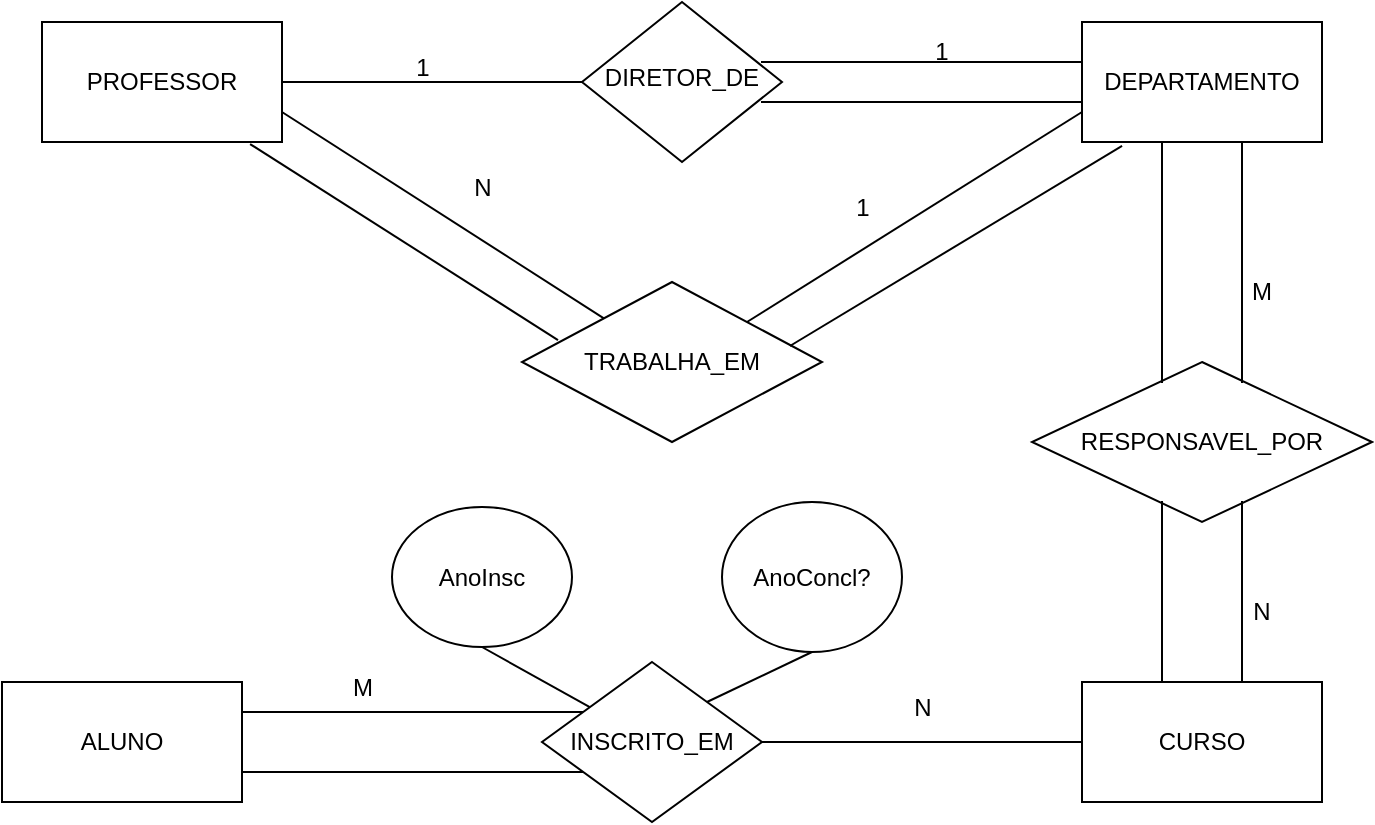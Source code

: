 <mxfile version="23.1.5" type="github">
  <diagram id="C5RBs43oDa-KdzZeNtuy" name="Page-1">
    <mxGraphModel dx="740" dy="685" grid="1" gridSize="10" guides="1" tooltips="1" connect="1" arrows="1" fold="1" page="1" pageScale="1" pageWidth="827" pageHeight="1169" math="0" shadow="0">
      <root>
        <mxCell id="WIyWlLk6GJQsqaUBKTNV-0" />
        <mxCell id="WIyWlLk6GJQsqaUBKTNV-1" parent="WIyWlLk6GJQsqaUBKTNV-0" />
        <mxCell id="WIyWlLk6GJQsqaUBKTNV-6" value="DIRETOR_DE" style="rhombus;whiteSpace=wrap;html=1;shadow=0;fontFamily=Helvetica;fontSize=12;align=center;strokeWidth=1;spacing=6;spacingTop=-4;" parent="WIyWlLk6GJQsqaUBKTNV-1" vertex="1">
          <mxGeometry x="340" y="40" width="100" height="80" as="geometry" />
        </mxCell>
        <mxCell id="EHrSmvZBz3Q3CxZcsqxm-1" value="PROFESSOR" style="rounded=0;whiteSpace=wrap;html=1;" vertex="1" parent="WIyWlLk6GJQsqaUBKTNV-1">
          <mxGeometry x="70" y="50" width="120" height="60" as="geometry" />
        </mxCell>
        <mxCell id="EHrSmvZBz3Q3CxZcsqxm-4" value="1" style="text;html=1;align=center;verticalAlign=middle;resizable=0;points=[];autosize=1;strokeColor=none;fillColor=none;" vertex="1" parent="WIyWlLk6GJQsqaUBKTNV-1">
          <mxGeometry x="245" y="58" width="30" height="30" as="geometry" />
        </mxCell>
        <mxCell id="EHrSmvZBz3Q3CxZcsqxm-5" value="DEPARTAMENTO" style="rounded=0;whiteSpace=wrap;html=1;" vertex="1" parent="WIyWlLk6GJQsqaUBKTNV-1">
          <mxGeometry x="590" y="50" width="120" height="60" as="geometry" />
        </mxCell>
        <mxCell id="EHrSmvZBz3Q3CxZcsqxm-6" value="" style="endArrow=none;html=1;rounded=0;exitX=1;exitY=0.5;exitDx=0;exitDy=0;entryX=0;entryY=0.5;entryDx=0;entryDy=0;" edge="1" parent="WIyWlLk6GJQsqaUBKTNV-1" source="EHrSmvZBz3Q3CxZcsqxm-1" target="WIyWlLk6GJQsqaUBKTNV-6">
          <mxGeometry width="50" height="50" relative="1" as="geometry">
            <mxPoint x="360" y="280" as="sourcePoint" />
            <mxPoint x="410" y="230" as="targetPoint" />
          </mxGeometry>
        </mxCell>
        <mxCell id="EHrSmvZBz3Q3CxZcsqxm-9" value="" style="shape=partialRectangle;whiteSpace=wrap;html=1;left=0;right=0;fillColor=none;" vertex="1" parent="WIyWlLk6GJQsqaUBKTNV-1">
          <mxGeometry x="430" y="70" width="160" height="20" as="geometry" />
        </mxCell>
        <mxCell id="EHrSmvZBz3Q3CxZcsqxm-10" value="RESPONSAVEL_POR" style="rhombus;whiteSpace=wrap;html=1;" vertex="1" parent="WIyWlLk6GJQsqaUBKTNV-1">
          <mxGeometry x="565" y="220" width="170" height="80" as="geometry" />
        </mxCell>
        <mxCell id="EHrSmvZBz3Q3CxZcsqxm-11" value="" style="shape=partialRectangle;whiteSpace=wrap;html=1;left=0;right=0;fillColor=none;direction=south;" vertex="1" parent="WIyWlLk6GJQsqaUBKTNV-1">
          <mxGeometry x="630" y="110" width="40" height="120" as="geometry" />
        </mxCell>
        <mxCell id="EHrSmvZBz3Q3CxZcsqxm-12" value="CURSO" style="rounded=0;whiteSpace=wrap;html=1;" vertex="1" parent="WIyWlLk6GJQsqaUBKTNV-1">
          <mxGeometry x="590" y="380" width="120" height="60" as="geometry" />
        </mxCell>
        <mxCell id="EHrSmvZBz3Q3CxZcsqxm-13" value="" style="shape=partialRectangle;whiteSpace=wrap;html=1;left=0;right=0;fillColor=none;direction=south;" vertex="1" parent="WIyWlLk6GJQsqaUBKTNV-1">
          <mxGeometry x="630" y="290" width="40" height="90" as="geometry" />
        </mxCell>
        <mxCell id="EHrSmvZBz3Q3CxZcsqxm-15" value="M" style="text;html=1;align=center;verticalAlign=middle;whiteSpace=wrap;rounded=0;" vertex="1" parent="WIyWlLk6GJQsqaUBKTNV-1">
          <mxGeometry x="650" y="170" width="60" height="30" as="geometry" />
        </mxCell>
        <mxCell id="EHrSmvZBz3Q3CxZcsqxm-16" value="N" style="text;html=1;align=center;verticalAlign=middle;whiteSpace=wrap;rounded=0;" vertex="1" parent="WIyWlLk6GJQsqaUBKTNV-1">
          <mxGeometry x="650" y="330" width="60" height="30" as="geometry" />
        </mxCell>
        <mxCell id="EHrSmvZBz3Q3CxZcsqxm-17" value="1" style="text;html=1;align=center;verticalAlign=middle;whiteSpace=wrap;rounded=0;" vertex="1" parent="WIyWlLk6GJQsqaUBKTNV-1">
          <mxGeometry x="490" y="50" width="60" height="30" as="geometry" />
        </mxCell>
        <mxCell id="EHrSmvZBz3Q3CxZcsqxm-18" value="INSCRITO_EM" style="rhombus;whiteSpace=wrap;html=1;" vertex="1" parent="WIyWlLk6GJQsqaUBKTNV-1">
          <mxGeometry x="320" y="370" width="110" height="80" as="geometry" />
        </mxCell>
        <mxCell id="EHrSmvZBz3Q3CxZcsqxm-19" value="" style="endArrow=none;html=1;rounded=0;exitX=1;exitY=0.5;exitDx=0;exitDy=0;entryX=0;entryY=0.5;entryDx=0;entryDy=0;" edge="1" parent="WIyWlLk6GJQsqaUBKTNV-1" source="EHrSmvZBz3Q3CxZcsqxm-18" target="EHrSmvZBz3Q3CxZcsqxm-12">
          <mxGeometry width="50" height="50" relative="1" as="geometry">
            <mxPoint x="360" y="280" as="sourcePoint" />
            <mxPoint x="410" y="230" as="targetPoint" />
          </mxGeometry>
        </mxCell>
        <mxCell id="EHrSmvZBz3Q3CxZcsqxm-20" value="AnoInsc" style="ellipse;whiteSpace=wrap;html=1;" vertex="1" parent="WIyWlLk6GJQsqaUBKTNV-1">
          <mxGeometry x="245" y="292.5" width="90" height="70" as="geometry" />
        </mxCell>
        <mxCell id="EHrSmvZBz3Q3CxZcsqxm-21" value="AnoConcl?" style="ellipse;whiteSpace=wrap;html=1;" vertex="1" parent="WIyWlLk6GJQsqaUBKTNV-1">
          <mxGeometry x="410" y="290" width="90" height="75" as="geometry" />
        </mxCell>
        <mxCell id="EHrSmvZBz3Q3CxZcsqxm-22" value="" style="endArrow=none;html=1;rounded=0;exitX=0.5;exitY=1;exitDx=0;exitDy=0;" edge="1" parent="WIyWlLk6GJQsqaUBKTNV-1" source="EHrSmvZBz3Q3CxZcsqxm-20" target="EHrSmvZBz3Q3CxZcsqxm-18">
          <mxGeometry width="50" height="50" relative="1" as="geometry">
            <mxPoint x="360" y="280" as="sourcePoint" />
            <mxPoint x="410" y="230" as="targetPoint" />
          </mxGeometry>
        </mxCell>
        <mxCell id="EHrSmvZBz3Q3CxZcsqxm-23" value="" style="endArrow=none;html=1;rounded=0;exitX=1;exitY=0;exitDx=0;exitDy=0;entryX=0.5;entryY=1;entryDx=0;entryDy=0;" edge="1" parent="WIyWlLk6GJQsqaUBKTNV-1" source="EHrSmvZBz3Q3CxZcsqxm-18" target="EHrSmvZBz3Q3CxZcsqxm-21">
          <mxGeometry width="50" height="50" relative="1" as="geometry">
            <mxPoint x="360" y="280" as="sourcePoint" />
            <mxPoint x="410" y="230" as="targetPoint" />
          </mxGeometry>
        </mxCell>
        <mxCell id="EHrSmvZBz3Q3CxZcsqxm-24" value="TRABALHA_EM" style="rhombus;whiteSpace=wrap;html=1;" vertex="1" parent="WIyWlLk6GJQsqaUBKTNV-1">
          <mxGeometry x="310" y="180" width="150" height="80" as="geometry" />
        </mxCell>
        <mxCell id="EHrSmvZBz3Q3CxZcsqxm-28" value="" style="endArrow=none;html=1;rounded=0;entryX=0.867;entryY=1.017;entryDx=0;entryDy=0;exitX=0.12;exitY=0.363;exitDx=0;exitDy=0;exitPerimeter=0;entryPerimeter=0;" edge="1" parent="WIyWlLk6GJQsqaUBKTNV-1" source="EHrSmvZBz3Q3CxZcsqxm-24" target="EHrSmvZBz3Q3CxZcsqxm-1">
          <mxGeometry width="50" height="50" relative="1" as="geometry">
            <mxPoint x="360" y="280" as="sourcePoint" />
            <mxPoint x="410" y="230" as="targetPoint" />
          </mxGeometry>
        </mxCell>
        <mxCell id="EHrSmvZBz3Q3CxZcsqxm-29" value="" style="endArrow=none;html=1;rounded=0;entryX=1;entryY=0.75;entryDx=0;entryDy=0;" edge="1" parent="WIyWlLk6GJQsqaUBKTNV-1" source="EHrSmvZBz3Q3CxZcsqxm-24" target="EHrSmvZBz3Q3CxZcsqxm-1">
          <mxGeometry width="50" height="50" relative="1" as="geometry">
            <mxPoint x="360" y="280" as="sourcePoint" />
            <mxPoint x="410" y="230" as="targetPoint" />
          </mxGeometry>
        </mxCell>
        <mxCell id="EHrSmvZBz3Q3CxZcsqxm-30" value="" style="endArrow=none;html=1;rounded=0;entryX=1;entryY=0;entryDx=0;entryDy=0;exitX=0;exitY=0.75;exitDx=0;exitDy=0;" edge="1" parent="WIyWlLk6GJQsqaUBKTNV-1" source="EHrSmvZBz3Q3CxZcsqxm-5" target="EHrSmvZBz3Q3CxZcsqxm-24">
          <mxGeometry width="50" height="50" relative="1" as="geometry">
            <mxPoint x="564" y="220" as="sourcePoint" />
            <mxPoint x="410" y="122" as="targetPoint" />
          </mxGeometry>
        </mxCell>
        <mxCell id="EHrSmvZBz3Q3CxZcsqxm-31" value="" style="endArrow=none;html=1;rounded=0;entryX=0.167;entryY=1.033;entryDx=0;entryDy=0;entryPerimeter=0;exitX=0.893;exitY=0.4;exitDx=0;exitDy=0;exitPerimeter=0;" edge="1" parent="WIyWlLk6GJQsqaUBKTNV-1" source="EHrSmvZBz3Q3CxZcsqxm-24" target="EHrSmvZBz3Q3CxZcsqxm-5">
          <mxGeometry width="50" height="50" relative="1" as="geometry">
            <mxPoint x="448" y="211" as="sourcePoint" />
            <mxPoint x="410" y="230" as="targetPoint" />
          </mxGeometry>
        </mxCell>
        <mxCell id="EHrSmvZBz3Q3CxZcsqxm-32" value="N" style="text;html=1;align=center;verticalAlign=middle;resizable=0;points=[];autosize=1;strokeColor=none;fillColor=none;" vertex="1" parent="WIyWlLk6GJQsqaUBKTNV-1">
          <mxGeometry x="275" y="118" width="30" height="30" as="geometry" />
        </mxCell>
        <mxCell id="EHrSmvZBz3Q3CxZcsqxm-33" value="1" style="text;html=1;align=center;verticalAlign=middle;resizable=0;points=[];autosize=1;strokeColor=none;fillColor=none;" vertex="1" parent="WIyWlLk6GJQsqaUBKTNV-1">
          <mxGeometry x="465" y="128" width="30" height="30" as="geometry" />
        </mxCell>
        <mxCell id="EHrSmvZBz3Q3CxZcsqxm-34" value="N" style="text;html=1;align=center;verticalAlign=middle;resizable=0;points=[];autosize=1;strokeColor=none;fillColor=none;" vertex="1" parent="WIyWlLk6GJQsqaUBKTNV-1">
          <mxGeometry x="495" y="378" width="30" height="30" as="geometry" />
        </mxCell>
        <mxCell id="EHrSmvZBz3Q3CxZcsqxm-35" value="ALUNO" style="rounded=0;whiteSpace=wrap;html=1;" vertex="1" parent="WIyWlLk6GJQsqaUBKTNV-1">
          <mxGeometry x="50" y="380" width="120" height="60" as="geometry" />
        </mxCell>
        <mxCell id="EHrSmvZBz3Q3CxZcsqxm-36" value="" style="shape=partialRectangle;whiteSpace=wrap;html=1;left=0;right=0;fillColor=none;" vertex="1" parent="WIyWlLk6GJQsqaUBKTNV-1">
          <mxGeometry x="170" y="395" width="170" height="30" as="geometry" />
        </mxCell>
        <mxCell id="EHrSmvZBz3Q3CxZcsqxm-37" value="M" style="text;html=1;align=center;verticalAlign=middle;resizable=0;points=[];autosize=1;strokeColor=none;fillColor=none;" vertex="1" parent="WIyWlLk6GJQsqaUBKTNV-1">
          <mxGeometry x="215" y="368" width="30" height="30" as="geometry" />
        </mxCell>
      </root>
    </mxGraphModel>
  </diagram>
</mxfile>

